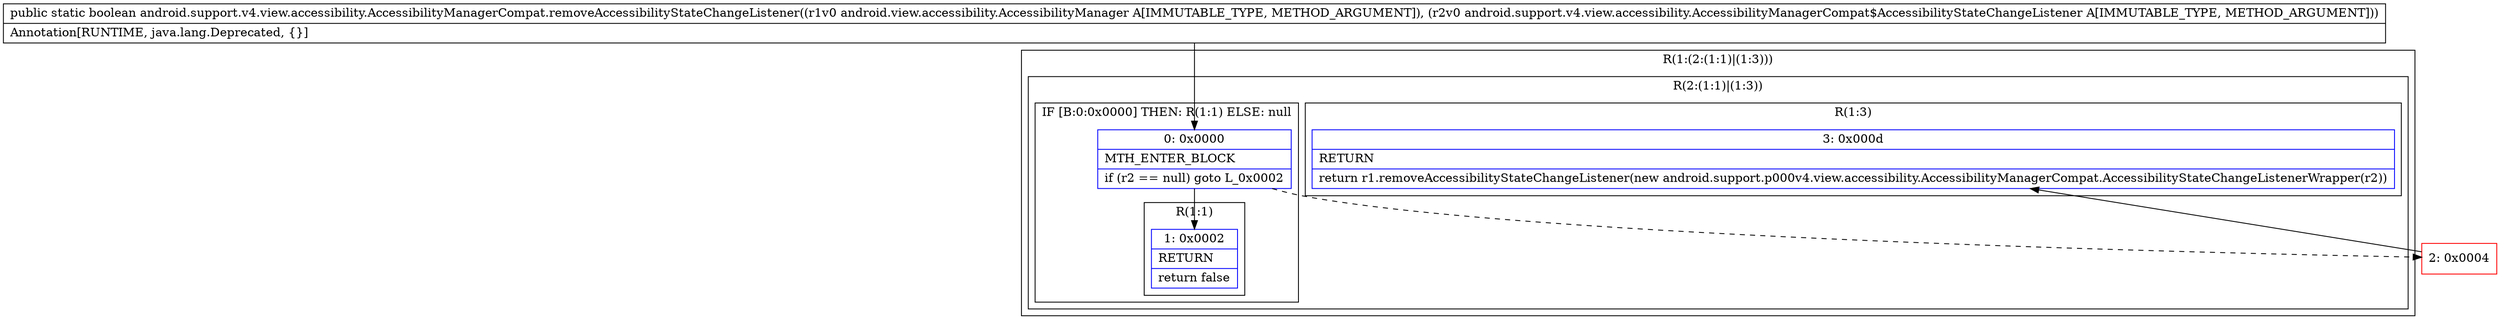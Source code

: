 digraph "CFG forandroid.support.v4.view.accessibility.AccessibilityManagerCompat.removeAccessibilityStateChangeListener(Landroid\/view\/accessibility\/AccessibilityManager;Landroid\/support\/v4\/view\/accessibility\/AccessibilityManagerCompat$AccessibilityStateChangeListener;)Z" {
subgraph cluster_Region_417882346 {
label = "R(1:(2:(1:1)|(1:3)))";
node [shape=record,color=blue];
subgraph cluster_Region_1306879241 {
label = "R(2:(1:1)|(1:3))";
node [shape=record,color=blue];
subgraph cluster_IfRegion_526238957 {
label = "IF [B:0:0x0000] THEN: R(1:1) ELSE: null";
node [shape=record,color=blue];
Node_0 [shape=record,label="{0\:\ 0x0000|MTH_ENTER_BLOCK\l|if (r2 == null) goto L_0x0002\l}"];
subgraph cluster_Region_1660064176 {
label = "R(1:1)";
node [shape=record,color=blue];
Node_1 [shape=record,label="{1\:\ 0x0002|RETURN\l|return false\l}"];
}
}
subgraph cluster_Region_969298484 {
label = "R(1:3)";
node [shape=record,color=blue];
Node_3 [shape=record,label="{3\:\ 0x000d|RETURN\l|return r1.removeAccessibilityStateChangeListener(new android.support.p000v4.view.accessibility.AccessibilityManagerCompat.AccessibilityStateChangeListenerWrapper(r2))\l}"];
}
}
}
Node_2 [shape=record,color=red,label="{2\:\ 0x0004}"];
MethodNode[shape=record,label="{public static boolean android.support.v4.view.accessibility.AccessibilityManagerCompat.removeAccessibilityStateChangeListener((r1v0 android.view.accessibility.AccessibilityManager A[IMMUTABLE_TYPE, METHOD_ARGUMENT]), (r2v0 android.support.v4.view.accessibility.AccessibilityManagerCompat$AccessibilityStateChangeListener A[IMMUTABLE_TYPE, METHOD_ARGUMENT]))  | Annotation[RUNTIME, java.lang.Deprecated, \{\}]\l}"];
MethodNode -> Node_0;
Node_0 -> Node_1;
Node_0 -> Node_2[style=dashed];
Node_2 -> Node_3;
}

